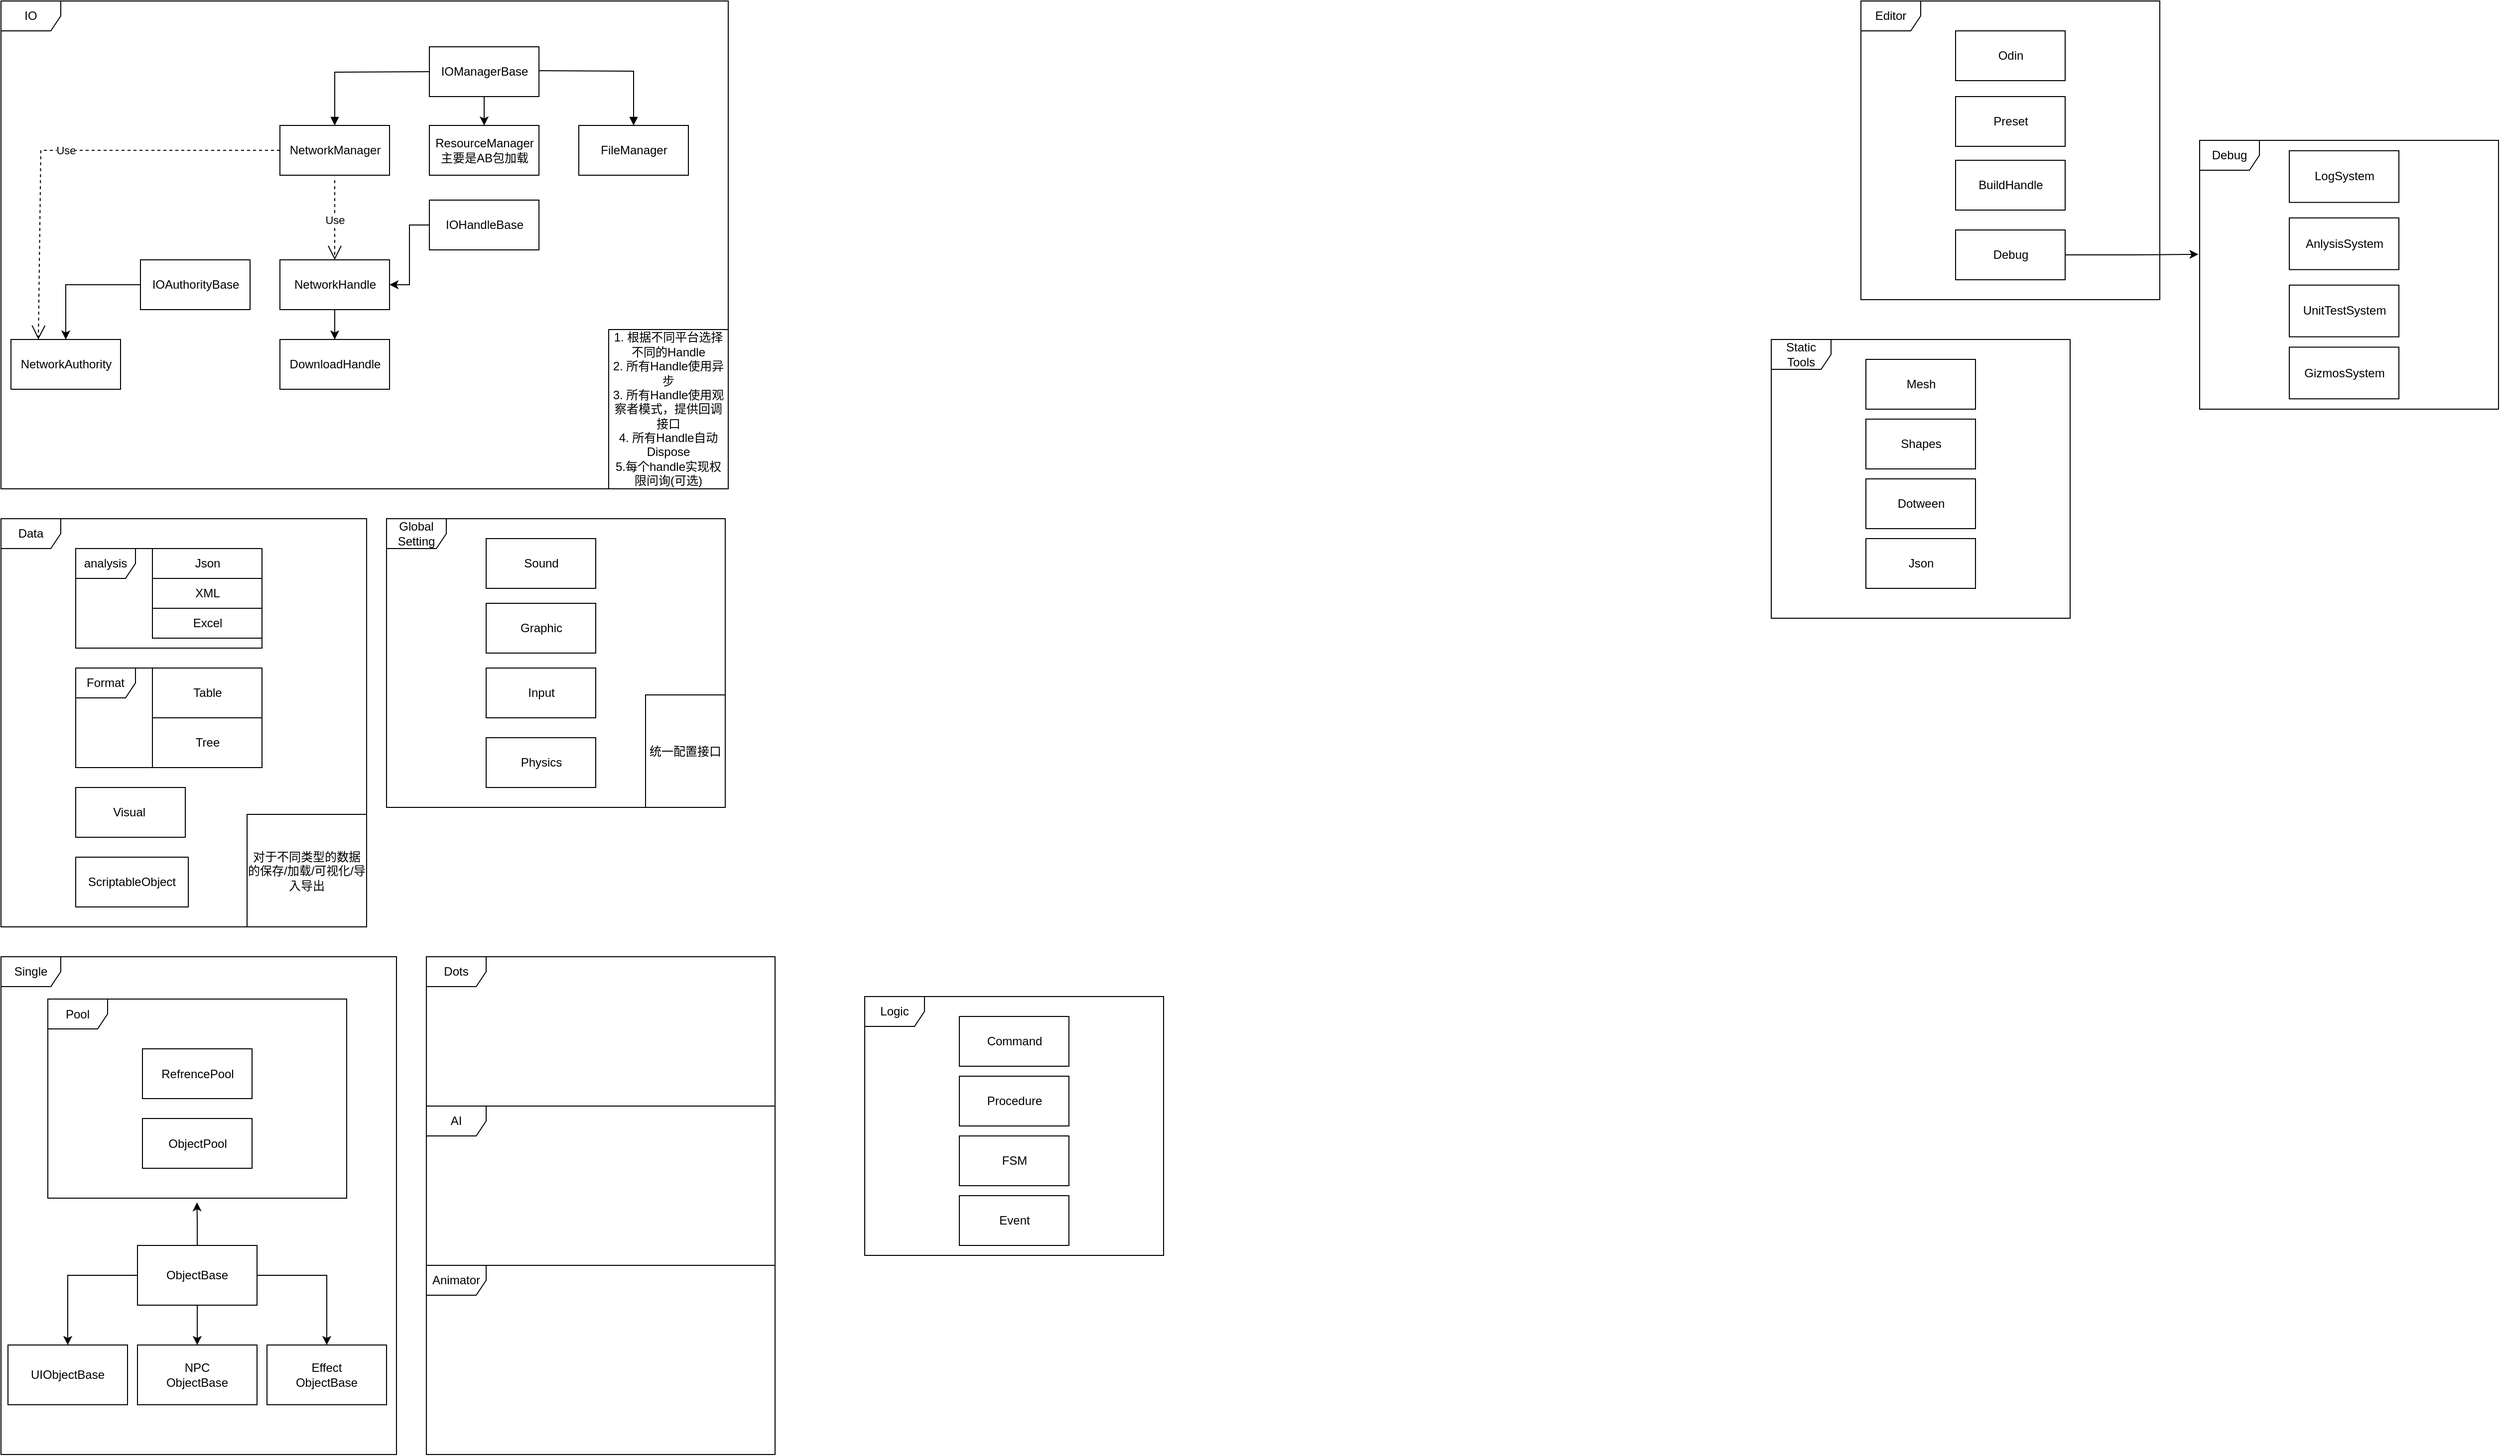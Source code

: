 <mxfile version="17.1.0" type="github">
  <diagram id="ob-UYyuMliJ_9xUmt8Ii" name="Page-1">
    <mxGraphModel dx="2012" dy="635" grid="1" gridSize="10" guides="1" tooltips="1" connect="1" arrows="1" fold="1" page="1" pageScale="1" pageWidth="827" pageHeight="1169" math="0" shadow="0">
      <root>
        <mxCell id="0" />
        <mxCell id="1" parent="0" />
        <mxCell id="TMDQbr_qUR_ZuYRfACLo-16" value="Single" style="shape=umlFrame;whiteSpace=wrap;html=1;" vertex="1" parent="1">
          <mxGeometry x="-827" y="960" width="397" height="500" as="geometry" />
        </mxCell>
        <mxCell id="TMDQbr_qUR_ZuYRfACLo-33" value="" style="group" vertex="1" connectable="0" parent="1">
          <mxGeometry x="1380" y="140" width="300" height="270" as="geometry" />
        </mxCell>
        <mxCell id="TMDQbr_qUR_ZuYRfACLo-6" value="Debug" style="shape=umlFrame;whiteSpace=wrap;html=1;" vertex="1" parent="TMDQbr_qUR_ZuYRfACLo-33">
          <mxGeometry width="300" height="270" as="geometry" />
        </mxCell>
        <mxCell id="TMDQbr_qUR_ZuYRfACLo-4" value="LogSystem" style="html=1;" vertex="1" parent="TMDQbr_qUR_ZuYRfACLo-33">
          <mxGeometry x="90" y="10.385" width="110" height="51.923" as="geometry" />
        </mxCell>
        <mxCell id="TMDQbr_qUR_ZuYRfACLo-7" value="AnlysisSystem" style="html=1;" vertex="1" parent="TMDQbr_qUR_ZuYRfACLo-33">
          <mxGeometry x="90" y="77.885" width="110" height="51.923" as="geometry" />
        </mxCell>
        <mxCell id="TMDQbr_qUR_ZuYRfACLo-8" value="UnitTestSystem" style="html=1;" vertex="1" parent="TMDQbr_qUR_ZuYRfACLo-33">
          <mxGeometry x="90" y="145.385" width="110" height="51.923" as="geometry" />
        </mxCell>
        <mxCell id="TMDQbr_qUR_ZuYRfACLo-9" value="GizmosSystem" style="html=1;" vertex="1" parent="TMDQbr_qUR_ZuYRfACLo-33">
          <mxGeometry x="90" y="207.692" width="110" height="51.923" as="geometry" />
        </mxCell>
        <mxCell id="TMDQbr_qUR_ZuYRfACLo-34" value="" style="group" vertex="1" connectable="0" parent="1">
          <mxGeometry x="40" y="1000" width="300" height="260" as="geometry" />
        </mxCell>
        <mxCell id="TMDQbr_qUR_ZuYRfACLo-23" value="Logic" style="shape=umlFrame;whiteSpace=wrap;html=1;" vertex="1" parent="TMDQbr_qUR_ZuYRfACLo-34">
          <mxGeometry width="300" height="260" as="geometry" />
        </mxCell>
        <mxCell id="TMDQbr_qUR_ZuYRfACLo-24" value="Command" style="html=1;" vertex="1" parent="TMDQbr_qUR_ZuYRfACLo-34">
          <mxGeometry x="95" y="20" width="110" height="50" as="geometry" />
        </mxCell>
        <mxCell id="TMDQbr_qUR_ZuYRfACLo-26" value="Procedure" style="html=1;" vertex="1" parent="TMDQbr_qUR_ZuYRfACLo-34">
          <mxGeometry x="95" y="80" width="110" height="50" as="geometry" />
        </mxCell>
        <mxCell id="TMDQbr_qUR_ZuYRfACLo-27" value="FSM" style="html=1;" vertex="1" parent="TMDQbr_qUR_ZuYRfACLo-34">
          <mxGeometry x="95" y="140" width="110" height="50" as="geometry" />
        </mxCell>
        <mxCell id="TMDQbr_qUR_ZuYRfACLo-28" value="Event" style="html=1;" vertex="1" parent="TMDQbr_qUR_ZuYRfACLo-34">
          <mxGeometry x="95" y="200" width="110" height="50" as="geometry" />
        </mxCell>
        <mxCell id="TMDQbr_qUR_ZuYRfACLo-35" value="" style="group" vertex="1" connectable="0" parent="1">
          <mxGeometry x="-780" y="1002.5" width="300" height="200" as="geometry" />
        </mxCell>
        <mxCell id="TMDQbr_qUR_ZuYRfACLo-20" value="Pool" style="shape=umlFrame;whiteSpace=wrap;html=1;" vertex="1" parent="TMDQbr_qUR_ZuYRfACLo-35">
          <mxGeometry width="300" height="200" as="geometry" />
        </mxCell>
        <mxCell id="TMDQbr_qUR_ZuYRfACLo-21" value="RefrencePool" style="html=1;" vertex="1" parent="TMDQbr_qUR_ZuYRfACLo-35">
          <mxGeometry x="95" y="50" width="110" height="50" as="geometry" />
        </mxCell>
        <mxCell id="TMDQbr_qUR_ZuYRfACLo-22" value="ObjectPool" style="html=1;" vertex="1" parent="TMDQbr_qUR_ZuYRfACLo-35">
          <mxGeometry x="95" y="120" width="110" height="50" as="geometry" />
        </mxCell>
        <mxCell id="TMDQbr_qUR_ZuYRfACLo-71" value="Editor" style="shape=umlFrame;whiteSpace=wrap;html=1;" vertex="1" parent="1">
          <mxGeometry x="1040" width="300" height="300" as="geometry" />
        </mxCell>
        <mxCell id="TMDQbr_qUR_ZuYRfACLo-72" value="Odin" style="html=1;" vertex="1" parent="1">
          <mxGeometry x="1135" y="30" width="110" height="50" as="geometry" />
        </mxCell>
        <mxCell id="TMDQbr_qUR_ZuYRfACLo-73" value="Preset" style="html=1;" vertex="1" parent="1">
          <mxGeometry x="1135" y="96" width="110" height="50" as="geometry" />
        </mxCell>
        <mxCell id="TMDQbr_qUR_ZuYRfACLo-74" value="BuildHandle" style="html=1;" vertex="1" parent="1">
          <mxGeometry x="1135" y="160" width="110" height="50" as="geometry" />
        </mxCell>
        <mxCell id="TMDQbr_qUR_ZuYRfACLo-76" style="edgeStyle=orthogonalEdgeStyle;rounded=0;orthogonalLoop=1;jettySize=auto;html=1;entryX=-0.004;entryY=0.424;entryDx=0;entryDy=0;entryPerimeter=0;" edge="1" parent="1" source="TMDQbr_qUR_ZuYRfACLo-75" target="TMDQbr_qUR_ZuYRfACLo-6">
          <mxGeometry relative="1" as="geometry" />
        </mxCell>
        <mxCell id="TMDQbr_qUR_ZuYRfACLo-75" value="Debug" style="html=1;" vertex="1" parent="1">
          <mxGeometry x="1135" y="230" width="110" height="50" as="geometry" />
        </mxCell>
        <mxCell id="TMDQbr_qUR_ZuYRfACLo-92" value="" style="group" vertex="1" connectable="0" parent="1">
          <mxGeometry x="950" y="340" width="300" height="280" as="geometry" />
        </mxCell>
        <mxCell id="TMDQbr_qUR_ZuYRfACLo-63" value="Static Tools" style="shape=umlFrame;whiteSpace=wrap;html=1;" vertex="1" parent="TMDQbr_qUR_ZuYRfACLo-92">
          <mxGeometry width="300" height="280" as="geometry" />
        </mxCell>
        <mxCell id="TMDQbr_qUR_ZuYRfACLo-64" value="Mesh" style="html=1;" vertex="1" parent="TMDQbr_qUR_ZuYRfACLo-92">
          <mxGeometry x="95" y="20" width="110" height="50" as="geometry" />
        </mxCell>
        <mxCell id="TMDQbr_qUR_ZuYRfACLo-65" value="Shapes" style="html=1;" vertex="1" parent="TMDQbr_qUR_ZuYRfACLo-92">
          <mxGeometry x="95" y="80" width="110" height="50" as="geometry" />
        </mxCell>
        <mxCell id="TMDQbr_qUR_ZuYRfACLo-66" value="Dotween" style="html=1;" vertex="1" parent="TMDQbr_qUR_ZuYRfACLo-92">
          <mxGeometry x="95" y="140" width="110" height="50" as="geometry" />
        </mxCell>
        <mxCell id="TMDQbr_qUR_ZuYRfACLo-68" value="Json" style="html=1;" vertex="1" parent="TMDQbr_qUR_ZuYRfACLo-92">
          <mxGeometry x="95" y="200" width="110" height="50" as="geometry" />
        </mxCell>
        <mxCell id="TMDQbr_qUR_ZuYRfACLo-120" value="Data" style="shape=umlFrame;whiteSpace=wrap;html=1;" vertex="1" parent="1">
          <mxGeometry x="-827" y="520" width="367" height="410" as="geometry" />
        </mxCell>
        <mxCell id="TMDQbr_qUR_ZuYRfACLo-121" value="" style="group" vertex="1" connectable="0" parent="1">
          <mxGeometry x="-827" width="730" height="490" as="geometry" />
        </mxCell>
        <mxCell id="TMDQbr_qUR_ZuYRfACLo-5" value="IO" style="shape=umlFrame;whiteSpace=wrap;html=1;" vertex="1" parent="TMDQbr_qUR_ZuYRfACLo-121">
          <mxGeometry width="730" height="490" as="geometry" />
        </mxCell>
        <mxCell id="TMDQbr_qUR_ZuYRfACLo-1" value="FileManager" style="html=1;" vertex="1" parent="TMDQbr_qUR_ZuYRfACLo-121">
          <mxGeometry x="580" y="125" width="110" height="50" as="geometry" />
        </mxCell>
        <mxCell id="TMDQbr_qUR_ZuYRfACLo-2" value="NetworkManager" style="html=1;" vertex="1" parent="TMDQbr_qUR_ZuYRfACLo-121">
          <mxGeometry x="280" y="125" width="110" height="50" as="geometry" />
        </mxCell>
        <mxCell id="TMDQbr_qUR_ZuYRfACLo-3" value="ResourceManager&lt;br&gt;主要是AB包加载" style="html=1;" vertex="1" parent="TMDQbr_qUR_ZuYRfACLo-121">
          <mxGeometry x="430" y="125" width="110" height="50" as="geometry" />
        </mxCell>
        <mxCell id="TMDQbr_qUR_ZuYRfACLo-83" value="" style="endArrow=block;endFill=1;html=1;edgeStyle=orthogonalEdgeStyle;align=left;verticalAlign=top;rounded=0;entryX=0.5;entryY=0;entryDx=0;entryDy=0;exitX=0;exitY=0.5;exitDx=0;exitDy=0;" edge="1" parent="TMDQbr_qUR_ZuYRfACLo-121" target="TMDQbr_qUR_ZuYRfACLo-2">
          <mxGeometry x="-1" relative="1" as="geometry">
            <mxPoint x="430" y="71" as="sourcePoint" />
            <mxPoint x="520" y="70" as="targetPoint" />
          </mxGeometry>
        </mxCell>
        <mxCell id="TMDQbr_qUR_ZuYRfACLo-86" value="" style="edgeStyle=orthogonalEdgeStyle;rounded=0;orthogonalLoop=1;jettySize=auto;html=1;" edge="1" parent="TMDQbr_qUR_ZuYRfACLo-121" source="TMDQbr_qUR_ZuYRfACLo-85" target="TMDQbr_qUR_ZuYRfACLo-3">
          <mxGeometry relative="1" as="geometry" />
        </mxCell>
        <mxCell id="TMDQbr_qUR_ZuYRfACLo-85" value="IOManagerBase" style="html=1;" vertex="1" parent="TMDQbr_qUR_ZuYRfACLo-121">
          <mxGeometry x="430" y="46" width="110" height="50" as="geometry" />
        </mxCell>
        <mxCell id="TMDQbr_qUR_ZuYRfACLo-88" value="" style="endArrow=block;endFill=1;html=1;edgeStyle=orthogonalEdgeStyle;align=left;verticalAlign=top;rounded=0;entryX=0.5;entryY=0;entryDx=0;entryDy=0;" edge="1" parent="TMDQbr_qUR_ZuYRfACLo-121" target="TMDQbr_qUR_ZuYRfACLo-1">
          <mxGeometry x="-1" relative="1" as="geometry">
            <mxPoint x="540" y="70" as="sourcePoint" />
            <mxPoint x="700" y="70" as="targetPoint" />
          </mxGeometry>
        </mxCell>
        <mxCell id="TMDQbr_qUR_ZuYRfACLo-90" value="IOHandleBase" style="html=1;" vertex="1" parent="TMDQbr_qUR_ZuYRfACLo-121">
          <mxGeometry x="430" y="200" width="110" height="50" as="geometry" />
        </mxCell>
        <mxCell id="TMDQbr_qUR_ZuYRfACLo-91" value="NetworkHandle" style="html=1;" vertex="1" parent="TMDQbr_qUR_ZuYRfACLo-121">
          <mxGeometry x="280" y="260" width="110" height="50" as="geometry" />
        </mxCell>
        <mxCell id="TMDQbr_qUR_ZuYRfACLo-102" style="edgeStyle=orthogonalEdgeStyle;rounded=0;orthogonalLoop=1;jettySize=auto;html=1;exitX=0;exitY=0.5;exitDx=0;exitDy=0;entryX=1;entryY=0.5;entryDx=0;entryDy=0;endArrow=classic;endFill=1;" edge="1" parent="TMDQbr_qUR_ZuYRfACLo-121" source="TMDQbr_qUR_ZuYRfACLo-90" target="TMDQbr_qUR_ZuYRfACLo-91">
          <mxGeometry relative="1" as="geometry" />
        </mxCell>
        <mxCell id="TMDQbr_qUR_ZuYRfACLo-99" value="DownloadHandle" style="html=1;" vertex="1" parent="TMDQbr_qUR_ZuYRfACLo-121">
          <mxGeometry x="280" y="340" width="110" height="50" as="geometry" />
        </mxCell>
        <mxCell id="TMDQbr_qUR_ZuYRfACLo-103" style="edgeStyle=orthogonalEdgeStyle;rounded=0;orthogonalLoop=1;jettySize=auto;html=1;exitX=0.5;exitY=1;exitDx=0;exitDy=0;entryX=0.5;entryY=0;entryDx=0;entryDy=0;endArrow=classic;endFill=1;" edge="1" parent="TMDQbr_qUR_ZuYRfACLo-121" source="TMDQbr_qUR_ZuYRfACLo-91" target="TMDQbr_qUR_ZuYRfACLo-99">
          <mxGeometry relative="1" as="geometry" />
        </mxCell>
        <mxCell id="TMDQbr_qUR_ZuYRfACLo-101" value="Use" style="endArrow=open;endSize=12;dashed=1;html=1;rounded=0;" edge="1" parent="TMDQbr_qUR_ZuYRfACLo-121" target="TMDQbr_qUR_ZuYRfACLo-91">
          <mxGeometry width="160" relative="1" as="geometry">
            <mxPoint x="335" y="180" as="sourcePoint" />
            <mxPoint x="640" y="340" as="targetPoint" />
          </mxGeometry>
        </mxCell>
        <mxCell id="TMDQbr_qUR_ZuYRfACLo-105" value="1. 根据不同平台选择不同的Handle&lt;br&gt;2. 所有Handle使用异步&lt;br&gt;3. 所有Handle使用观察者模式，提供回调接口&lt;br&gt;4. 所有Handle自动Dispose&lt;br&gt;5.每个handle实现权限问询(可选)" style="rounded=0;whiteSpace=wrap;html=1;" vertex="1" parent="TMDQbr_qUR_ZuYRfACLo-121">
          <mxGeometry x="610" y="330" width="120" height="160" as="geometry" />
        </mxCell>
        <mxCell id="TMDQbr_qUR_ZuYRfACLo-108" value="IOAuthorityBase" style="html=1;" vertex="1" parent="TMDQbr_qUR_ZuYRfACLo-121">
          <mxGeometry x="140" y="260" width="110" height="50" as="geometry" />
        </mxCell>
        <mxCell id="TMDQbr_qUR_ZuYRfACLo-109" value="NetworkAuthority" style="html=1;" vertex="1" parent="TMDQbr_qUR_ZuYRfACLo-121">
          <mxGeometry x="10" y="340" width="110" height="50" as="geometry" />
        </mxCell>
        <mxCell id="TMDQbr_qUR_ZuYRfACLo-111" style="edgeStyle=orthogonalEdgeStyle;rounded=0;orthogonalLoop=1;jettySize=auto;html=1;exitX=0;exitY=0.5;exitDx=0;exitDy=0;entryX=0.5;entryY=0;entryDx=0;entryDy=0;endArrow=classic;endFill=1;" edge="1" source="TMDQbr_qUR_ZuYRfACLo-108" target="TMDQbr_qUR_ZuYRfACLo-109" parent="TMDQbr_qUR_ZuYRfACLo-121">
          <mxGeometry relative="1" as="geometry" />
        </mxCell>
        <mxCell id="TMDQbr_qUR_ZuYRfACLo-118" value="Use" style="endArrow=open;endSize=12;dashed=1;html=1;rounded=0;exitX=0;exitY=0.5;exitDx=0;exitDy=0;entryX=0.25;entryY=0;entryDx=0;entryDy=0;" edge="1" parent="TMDQbr_qUR_ZuYRfACLo-121" source="TMDQbr_qUR_ZuYRfACLo-2" target="TMDQbr_qUR_ZuYRfACLo-109">
          <mxGeometry width="160" relative="1" as="geometry">
            <mxPoint x="70" y="130" as="sourcePoint" />
            <mxPoint x="230" y="130" as="targetPoint" />
            <Array as="points">
              <mxPoint x="40" y="150" />
            </Array>
          </mxGeometry>
        </mxCell>
        <mxCell id="TMDQbr_qUR_ZuYRfACLo-148" value="analysis" style="shape=umlFrame;whiteSpace=wrap;html=1;" vertex="1" parent="1">
          <mxGeometry x="-752" y="550" width="187" height="100" as="geometry" />
        </mxCell>
        <mxCell id="TMDQbr_qUR_ZuYRfACLo-149" value="Json" style="html=1;" vertex="1" parent="1">
          <mxGeometry x="-675" y="550" width="110" height="30" as="geometry" />
        </mxCell>
        <mxCell id="TMDQbr_qUR_ZuYRfACLo-150" value="XML" style="html=1;" vertex="1" parent="1">
          <mxGeometry x="-675" y="580" width="110" height="30" as="geometry" />
        </mxCell>
        <mxCell id="TMDQbr_qUR_ZuYRfACLo-151" value="Format" style="shape=umlFrame;whiteSpace=wrap;html=1;" vertex="1" parent="1">
          <mxGeometry x="-752" y="670" width="187" height="100" as="geometry" />
        </mxCell>
        <mxCell id="TMDQbr_qUR_ZuYRfACLo-152" value="Table" style="html=1;" vertex="1" parent="1">
          <mxGeometry x="-675" y="670" width="110" height="50" as="geometry" />
        </mxCell>
        <mxCell id="TMDQbr_qUR_ZuYRfACLo-153" value="Tree" style="html=1;" vertex="1" parent="1">
          <mxGeometry x="-675" y="720" width="110" height="50" as="geometry" />
        </mxCell>
        <mxCell id="TMDQbr_qUR_ZuYRfACLo-154" value="Visual&amp;nbsp;" style="html=1;" vertex="1" parent="1">
          <mxGeometry x="-752" y="790" width="110" height="50" as="geometry" />
        </mxCell>
        <mxCell id="TMDQbr_qUR_ZuYRfACLo-155" value="对于不同类型的数据的保存/加载/可视化/导入导出" style="rounded=0;whiteSpace=wrap;html=1;" vertex="1" parent="1">
          <mxGeometry x="-580" y="817" width="120" height="113" as="geometry" />
        </mxCell>
        <mxCell id="TMDQbr_qUR_ZuYRfACLo-156" value="ScriptableObject" style="rounded=0;whiteSpace=wrap;html=1;" vertex="1" parent="1">
          <mxGeometry x="-752" y="860" width="113" height="50" as="geometry" />
        </mxCell>
        <mxCell id="TMDQbr_qUR_ZuYRfACLo-54" value="Global Setting" style="shape=umlFrame;whiteSpace=wrap;html=1;" vertex="1" parent="1">
          <mxGeometry x="-440" y="520" width="340" height="290" as="geometry" />
        </mxCell>
        <mxCell id="TMDQbr_qUR_ZuYRfACLo-52" value="Sound" style="html=1;" vertex="1" parent="1">
          <mxGeometry x="-340" y="540" width="110" height="50" as="geometry" />
        </mxCell>
        <mxCell id="TMDQbr_qUR_ZuYRfACLo-55" value="Graphic" style="html=1;" vertex="1" parent="1">
          <mxGeometry x="-340" y="605" width="110" height="50" as="geometry" />
        </mxCell>
        <mxCell id="TMDQbr_qUR_ZuYRfACLo-56" value="Input" style="html=1;" vertex="1" parent="1">
          <mxGeometry x="-340" y="670" width="110" height="50" as="geometry" />
        </mxCell>
        <mxCell id="TMDQbr_qUR_ZuYRfACLo-61" value="Physics" style="html=1;" vertex="1" parent="1">
          <mxGeometry x="-340" y="740" width="110" height="50" as="geometry" />
        </mxCell>
        <mxCell id="TMDQbr_qUR_ZuYRfACLo-158" value="统一配置接口" style="rounded=0;whiteSpace=wrap;html=1;" vertex="1" parent="1">
          <mxGeometry x="-180" y="697" width="80" height="113" as="geometry" />
        </mxCell>
        <mxCell id="TMDQbr_qUR_ZuYRfACLo-159" value="Excel" style="html=1;" vertex="1" parent="1">
          <mxGeometry x="-675" y="610" width="110" height="30" as="geometry" />
        </mxCell>
        <mxCell id="TMDQbr_qUR_ZuYRfACLo-160" value="UIObjectBase" style="rounded=0;whiteSpace=wrap;html=1;" vertex="1" parent="1">
          <mxGeometry x="-820" y="1350" width="120" height="60" as="geometry" />
        </mxCell>
        <mxCell id="TMDQbr_qUR_ZuYRfACLo-166" style="edgeStyle=orthogonalEdgeStyle;rounded=0;orthogonalLoop=1;jettySize=auto;html=1;exitX=0;exitY=0.5;exitDx=0;exitDy=0;entryX=0.5;entryY=0;entryDx=0;entryDy=0;endArrow=classic;endFill=1;" edge="1" parent="1" source="TMDQbr_qUR_ZuYRfACLo-161" target="TMDQbr_qUR_ZuYRfACLo-160">
          <mxGeometry relative="1" as="geometry" />
        </mxCell>
        <mxCell id="TMDQbr_qUR_ZuYRfACLo-167" style="edgeStyle=orthogonalEdgeStyle;rounded=0;orthogonalLoop=1;jettySize=auto;html=1;exitX=0.5;exitY=1;exitDx=0;exitDy=0;entryX=0.5;entryY=0;entryDx=0;entryDy=0;endArrow=classic;endFill=1;" edge="1" parent="1" source="TMDQbr_qUR_ZuYRfACLo-161" target="TMDQbr_qUR_ZuYRfACLo-165">
          <mxGeometry relative="1" as="geometry" />
        </mxCell>
        <mxCell id="TMDQbr_qUR_ZuYRfACLo-169" style="edgeStyle=orthogonalEdgeStyle;rounded=0;orthogonalLoop=1;jettySize=auto;html=1;exitX=0.5;exitY=0;exitDx=0;exitDy=0;entryX=0.499;entryY=1.021;entryDx=0;entryDy=0;entryPerimeter=0;endArrow=classic;endFill=1;" edge="1" parent="1" source="TMDQbr_qUR_ZuYRfACLo-161" target="TMDQbr_qUR_ZuYRfACLo-20">
          <mxGeometry relative="1" as="geometry" />
        </mxCell>
        <mxCell id="TMDQbr_qUR_ZuYRfACLo-177" style="edgeStyle=orthogonalEdgeStyle;rounded=0;orthogonalLoop=1;jettySize=auto;html=1;exitX=1;exitY=0.5;exitDx=0;exitDy=0;entryX=0.5;entryY=0;entryDx=0;entryDy=0;endArrow=classic;endFill=1;" edge="1" parent="1" source="TMDQbr_qUR_ZuYRfACLo-161" target="TMDQbr_qUR_ZuYRfACLo-176">
          <mxGeometry relative="1" as="geometry" />
        </mxCell>
        <mxCell id="TMDQbr_qUR_ZuYRfACLo-161" value="ObjectBase" style="rounded=0;whiteSpace=wrap;html=1;" vertex="1" parent="1">
          <mxGeometry x="-690" y="1250" width="120" height="60" as="geometry" />
        </mxCell>
        <mxCell id="TMDQbr_qUR_ZuYRfACLo-165" value="NPC&lt;br&gt;ObjectBase" style="rounded=0;whiteSpace=wrap;html=1;" vertex="1" parent="1">
          <mxGeometry x="-690" y="1350" width="120" height="60" as="geometry" />
        </mxCell>
        <mxCell id="TMDQbr_qUR_ZuYRfACLo-171" value="Dots" style="shape=umlFrame;whiteSpace=wrap;html=1;" vertex="1" parent="1">
          <mxGeometry x="-400" y="960" width="350" height="150" as="geometry" />
        </mxCell>
        <mxCell id="TMDQbr_qUR_ZuYRfACLo-174" value="AI" style="shape=umlFrame;whiteSpace=wrap;html=1;" vertex="1" parent="1">
          <mxGeometry x="-400" y="1110" width="350" height="160" as="geometry" />
        </mxCell>
        <mxCell id="TMDQbr_qUR_ZuYRfACLo-175" value="Animator" style="shape=umlFrame;whiteSpace=wrap;html=1;" vertex="1" parent="1">
          <mxGeometry x="-400" y="1270" width="350" height="190" as="geometry" />
        </mxCell>
        <mxCell id="TMDQbr_qUR_ZuYRfACLo-176" value="Effect&lt;br&gt;ObjectBase" style="rounded=0;whiteSpace=wrap;html=1;" vertex="1" parent="1">
          <mxGeometry x="-560" y="1350" width="120" height="60" as="geometry" />
        </mxCell>
      </root>
    </mxGraphModel>
  </diagram>
</mxfile>
